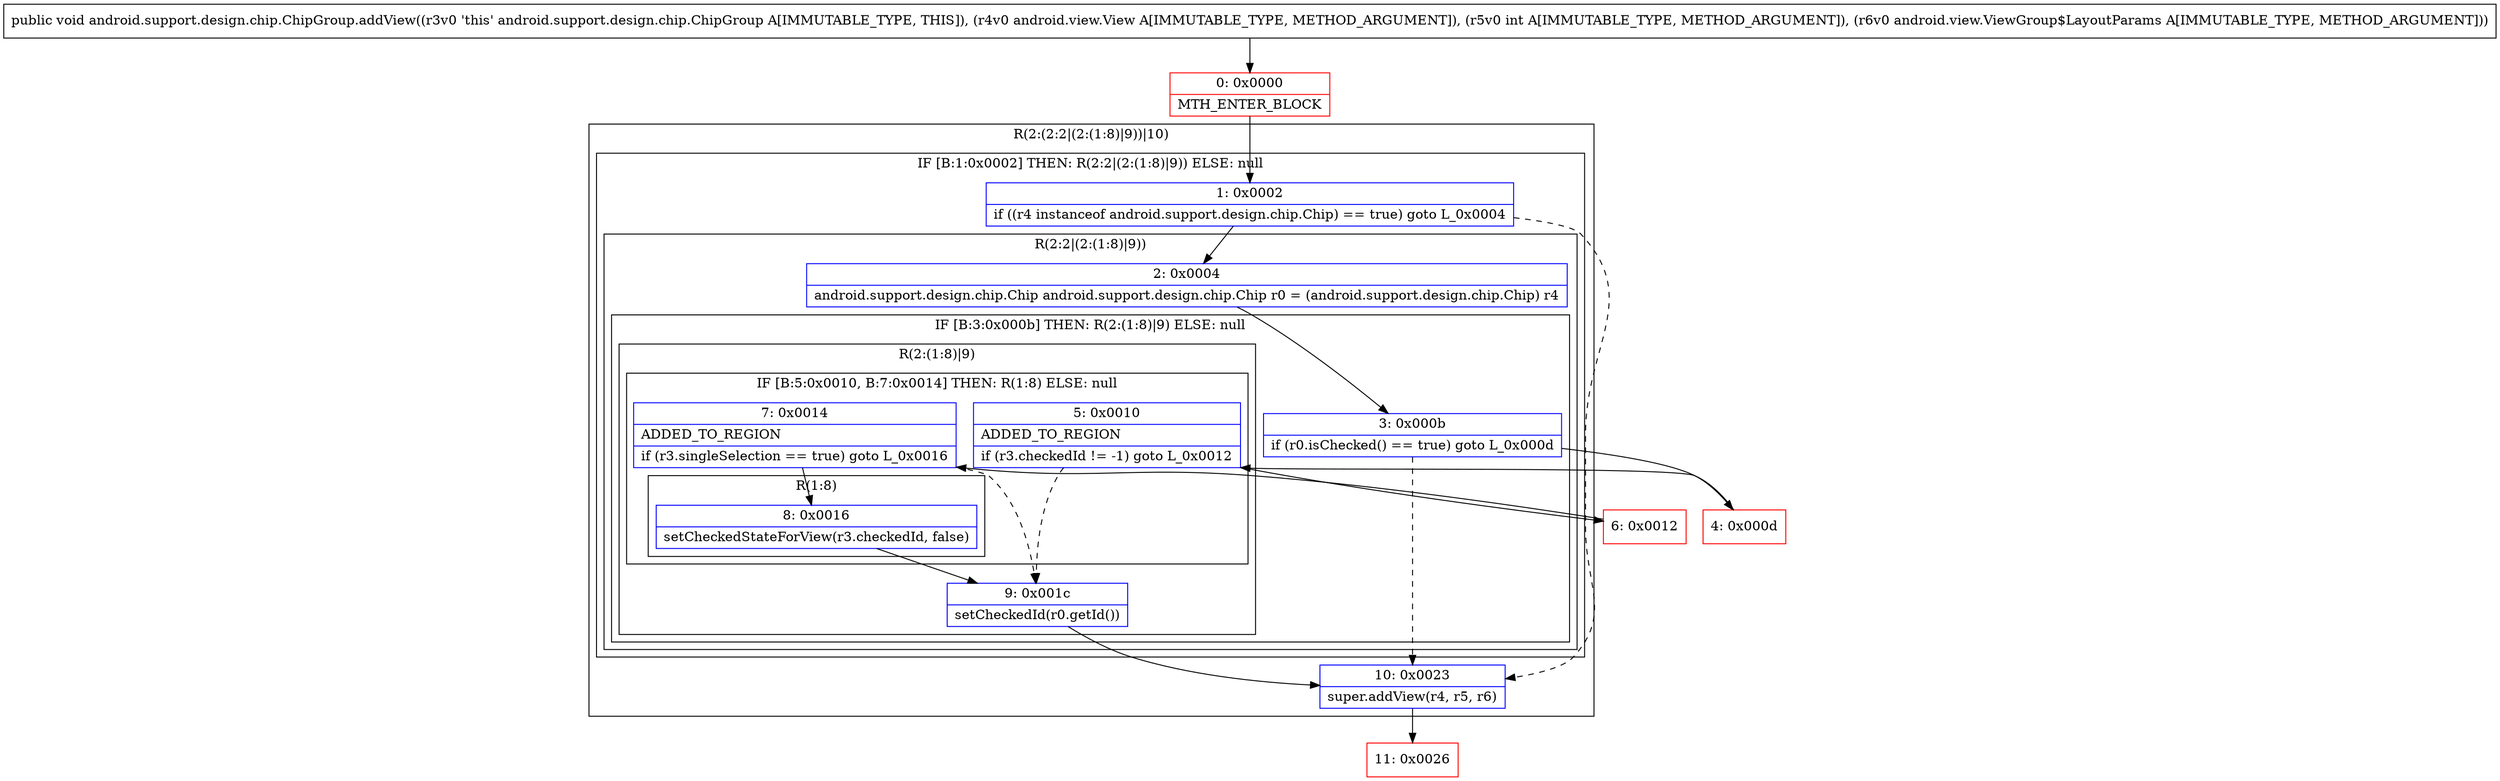digraph "CFG forandroid.support.design.chip.ChipGroup.addView(Landroid\/view\/View;ILandroid\/view\/ViewGroup$LayoutParams;)V" {
subgraph cluster_Region_795940524 {
label = "R(2:(2:2|(2:(1:8)|9))|10)";
node [shape=record,color=blue];
subgraph cluster_IfRegion_771649614 {
label = "IF [B:1:0x0002] THEN: R(2:2|(2:(1:8)|9)) ELSE: null";
node [shape=record,color=blue];
Node_1 [shape=record,label="{1\:\ 0x0002|if ((r4 instanceof android.support.design.chip.Chip) == true) goto L_0x0004\l}"];
subgraph cluster_Region_163884340 {
label = "R(2:2|(2:(1:8)|9))";
node [shape=record,color=blue];
Node_2 [shape=record,label="{2\:\ 0x0004|android.support.design.chip.Chip android.support.design.chip.Chip r0 = (android.support.design.chip.Chip) r4\l}"];
subgraph cluster_IfRegion_93490999 {
label = "IF [B:3:0x000b] THEN: R(2:(1:8)|9) ELSE: null";
node [shape=record,color=blue];
Node_3 [shape=record,label="{3\:\ 0x000b|if (r0.isChecked() == true) goto L_0x000d\l}"];
subgraph cluster_Region_928982370 {
label = "R(2:(1:8)|9)";
node [shape=record,color=blue];
subgraph cluster_IfRegion_1140431327 {
label = "IF [B:5:0x0010, B:7:0x0014] THEN: R(1:8) ELSE: null";
node [shape=record,color=blue];
Node_5 [shape=record,label="{5\:\ 0x0010|ADDED_TO_REGION\l|if (r3.checkedId != \-1) goto L_0x0012\l}"];
Node_7 [shape=record,label="{7\:\ 0x0014|ADDED_TO_REGION\l|if (r3.singleSelection == true) goto L_0x0016\l}"];
subgraph cluster_Region_1531696479 {
label = "R(1:8)";
node [shape=record,color=blue];
Node_8 [shape=record,label="{8\:\ 0x0016|setCheckedStateForView(r3.checkedId, false)\l}"];
}
}
Node_9 [shape=record,label="{9\:\ 0x001c|setCheckedId(r0.getId())\l}"];
}
}
}
}
Node_10 [shape=record,label="{10\:\ 0x0023|super.addView(r4, r5, r6)\l}"];
}
Node_0 [shape=record,color=red,label="{0\:\ 0x0000|MTH_ENTER_BLOCK\l}"];
Node_4 [shape=record,color=red,label="{4\:\ 0x000d}"];
Node_6 [shape=record,color=red,label="{6\:\ 0x0012}"];
Node_11 [shape=record,color=red,label="{11\:\ 0x0026}"];
MethodNode[shape=record,label="{public void android.support.design.chip.ChipGroup.addView((r3v0 'this' android.support.design.chip.ChipGroup A[IMMUTABLE_TYPE, THIS]), (r4v0 android.view.View A[IMMUTABLE_TYPE, METHOD_ARGUMENT]), (r5v0 int A[IMMUTABLE_TYPE, METHOD_ARGUMENT]), (r6v0 android.view.ViewGroup$LayoutParams A[IMMUTABLE_TYPE, METHOD_ARGUMENT])) }"];
MethodNode -> Node_0;
Node_1 -> Node_2;
Node_1 -> Node_10[style=dashed];
Node_2 -> Node_3;
Node_3 -> Node_4;
Node_3 -> Node_10[style=dashed];
Node_5 -> Node_6;
Node_5 -> Node_9[style=dashed];
Node_7 -> Node_8;
Node_7 -> Node_9[style=dashed];
Node_8 -> Node_9;
Node_9 -> Node_10;
Node_10 -> Node_11;
Node_0 -> Node_1;
Node_4 -> Node_5;
Node_6 -> Node_7;
}

